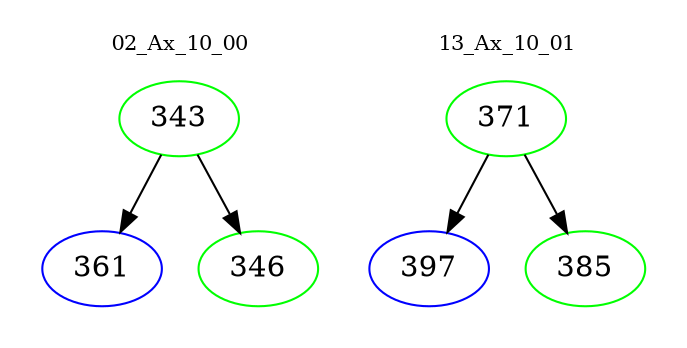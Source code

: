 digraph{
subgraph cluster_0 {
color = white
label = "02_Ax_10_00";
fontsize=10;
T0_343 [label="343", color="green"]
T0_343 -> T0_361 [color="black"]
T0_361 [label="361", color="blue"]
T0_343 -> T0_346 [color="black"]
T0_346 [label="346", color="green"]
}
subgraph cluster_1 {
color = white
label = "13_Ax_10_01";
fontsize=10;
T1_371 [label="371", color="green"]
T1_371 -> T1_397 [color="black"]
T1_397 [label="397", color="blue"]
T1_371 -> T1_385 [color="black"]
T1_385 [label="385", color="green"]
}
}
